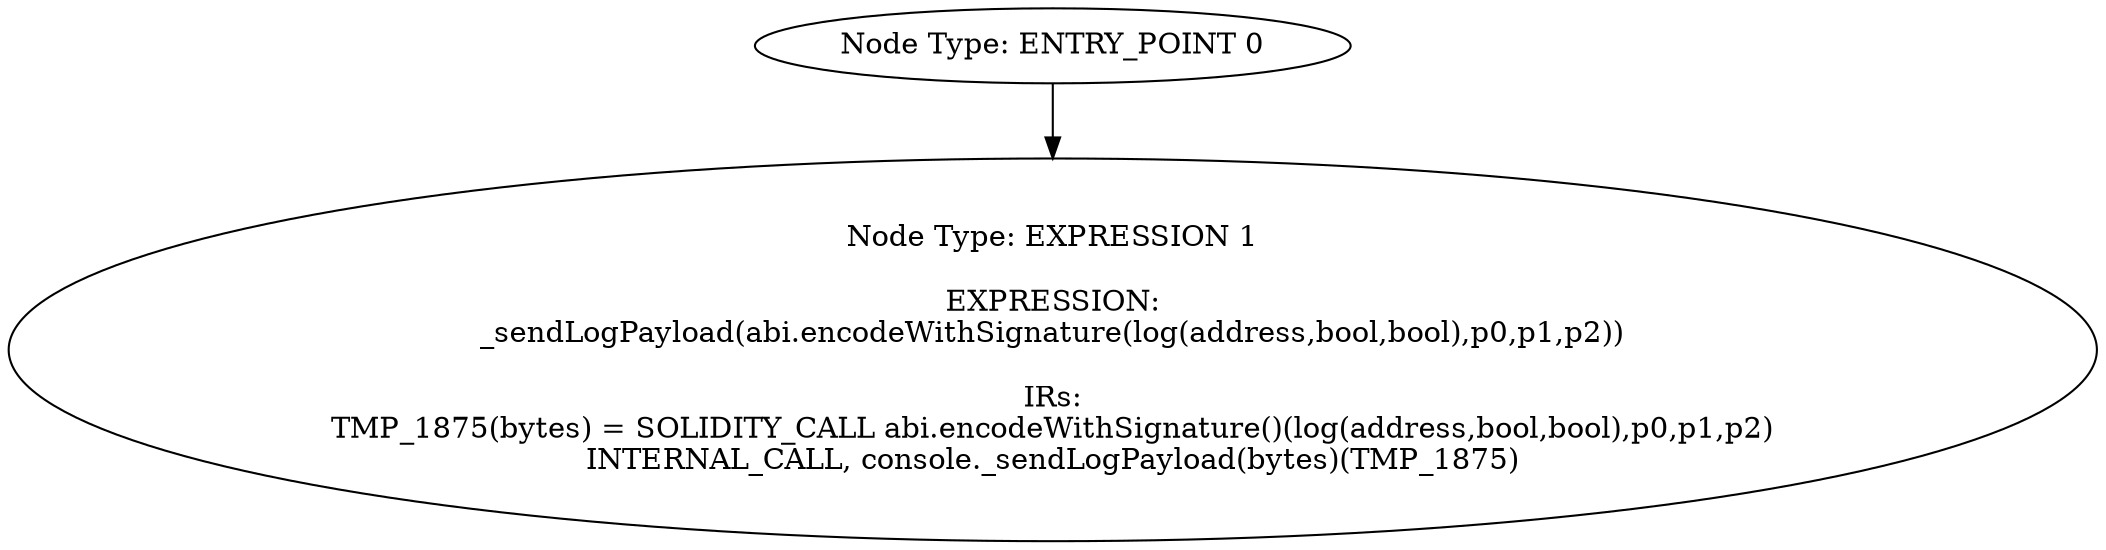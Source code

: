 digraph{
0[label="Node Type: ENTRY_POINT 0
"];
0->1;
1[label="Node Type: EXPRESSION 1

EXPRESSION:
_sendLogPayload(abi.encodeWithSignature(log(address,bool,bool),p0,p1,p2))

IRs:
TMP_1875(bytes) = SOLIDITY_CALL abi.encodeWithSignature()(log(address,bool,bool),p0,p1,p2)
INTERNAL_CALL, console._sendLogPayload(bytes)(TMP_1875)"];
}
